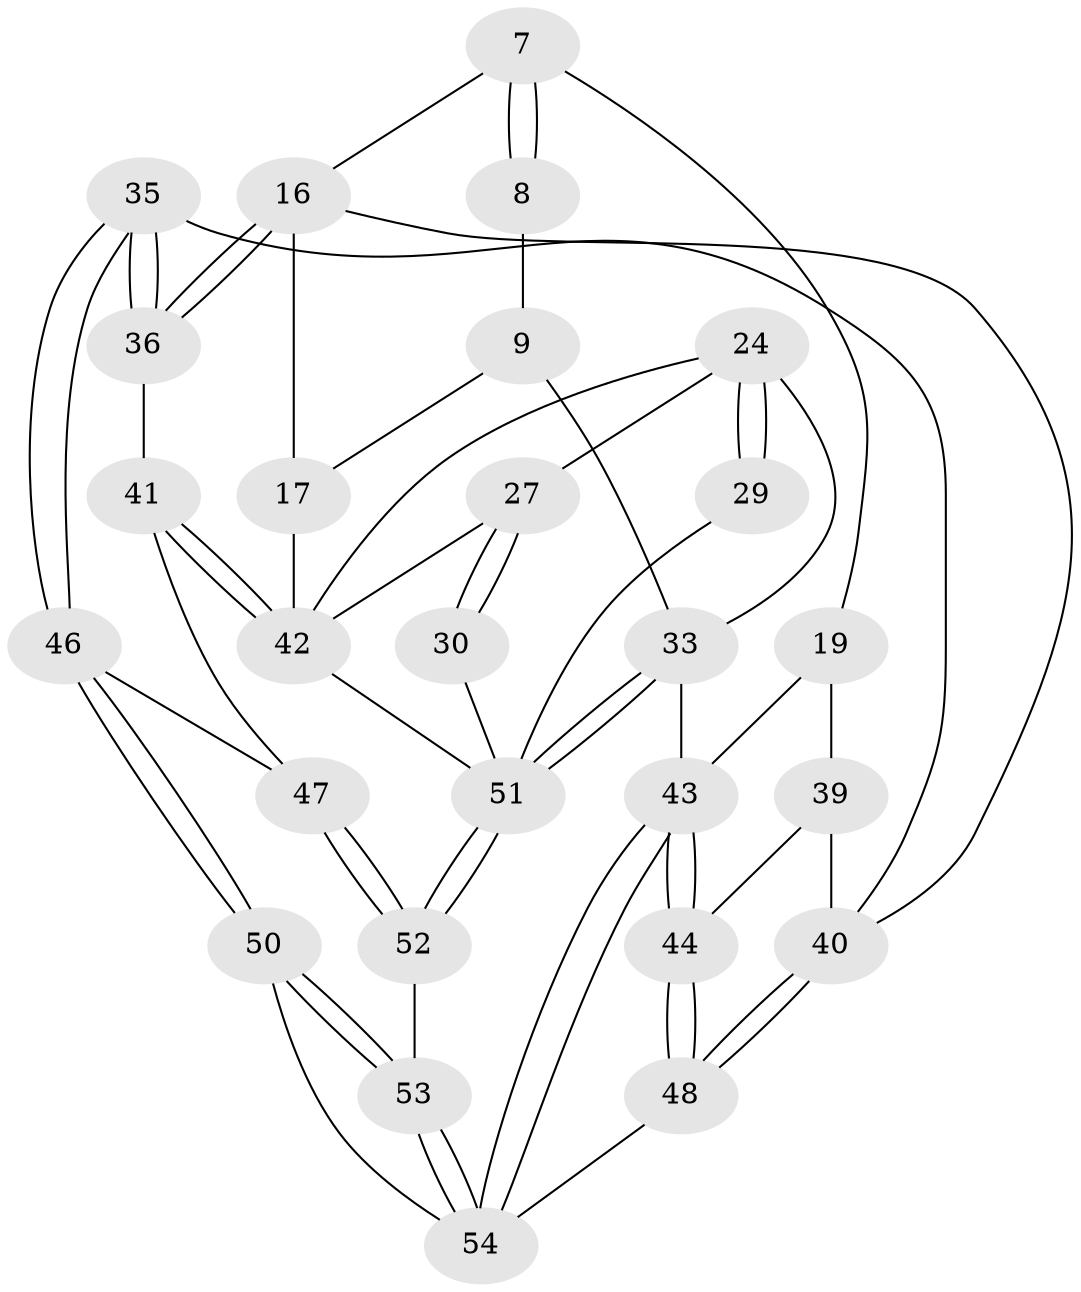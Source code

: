 // original degree distribution, {3: 0.037037037037037035, 5: 0.4444444444444444, 4: 0.2777777777777778, 6: 0.24074074074074073}
// Generated by graph-tools (version 1.1) at 2025/02/03/09/25 05:02:20]
// undirected, 27 vertices, 61 edges
graph export_dot {
graph [start="1"]
  node [color=gray90,style=filled];
  7 [pos="+0.6996139661076206+0.22490488362874547"];
  8 [pos="+0.6674673742417345+0.19214476834161057",super="+5"];
  9 [pos="+0.45545904183589836+0.0892890792754165",super="+4"];
  16 [pos="+0.489510753569093+0.37591326892820903",super="+15"];
  17 [pos="+0.48299358744268595+0.3755526318659766",super="+10"];
  19 [pos="+1+0.25088278557207466",super="+6+18"];
  24 [pos="+0.009332819318211802+0.3353306735259313",super="+13+14"];
  27 [pos="+0.24557961515165394+0.5499894784205266",super="+22+23"];
  29 [pos="+0+0.29952449889957433"];
  30 [pos="+0.20027898525839954+0.5264657168365875"];
  33 [pos="+0+1",super="+3"];
  35 [pos="+0.6349427731799462+0.6397666130773642"];
  36 [pos="+0.6237405641908462+0.6302295308805159"];
  39 [pos="+0.9595478133530336+0.6674554523606079",super="+20+38"];
  40 [pos="+0.7776173461412195+0.6621630812085427",super="+34+21"];
  41 [pos="+0.3415204314435139+0.649343933417371",super="+37"];
  42 [pos="+0.28520927365885085+0.6502195301851013",super="+26+28"];
  43 [pos="+1+1",super="+2"];
  44 [pos="+1+0.8249157792077335"];
  46 [pos="+0.6197584179740693+0.6630375942836382"];
  47 [pos="+0.5912926921644057+0.6824394620423584"];
  48 [pos="+0.7631572076922245+0.8120700843554347"];
  50 [pos="+0.6559658391576983+0.748187052862712"];
  51 [pos="+0.2196858238412853+1",super="+45+32"];
  52 [pos="+0.41478837357804876+0.9970385107611742"];
  53 [pos="+0.5577617474280041+1"];
  54 [pos="+0.6831946381501678+1",super="+49"];
  7 -- 8;
  7 -- 8;
  7 -- 19;
  7 -- 16;
  8 -- 9 [weight=2];
  9 -- 33;
  9 -- 17;
  16 -- 17;
  16 -- 36;
  16 -- 36;
  16 -- 40;
  17 -- 42 [weight=2];
  19 -- 43 [weight=2];
  19 -- 39 [weight=2];
  24 -- 29 [weight=2];
  24 -- 29;
  24 -- 27 [weight=2];
  24 -- 33;
  24 -- 42;
  27 -- 30 [weight=2];
  27 -- 30;
  27 -- 42;
  29 -- 51;
  30 -- 51;
  33 -- 51 [weight=2];
  33 -- 51;
  33 -- 43 [weight=2];
  35 -- 36;
  35 -- 36;
  35 -- 46;
  35 -- 46;
  35 -- 40;
  36 -- 41;
  39 -- 40 [weight=2];
  39 -- 44;
  40 -- 48;
  40 -- 48;
  41 -- 42 [weight=2];
  41 -- 42;
  41 -- 47;
  42 -- 51;
  43 -- 44;
  43 -- 44;
  43 -- 54;
  43 -- 54;
  44 -- 48;
  44 -- 48;
  46 -- 47;
  46 -- 50;
  46 -- 50;
  47 -- 52;
  47 -- 52;
  48 -- 54;
  50 -- 53;
  50 -- 53;
  50 -- 54;
  51 -- 52;
  51 -- 52;
  52 -- 53;
  53 -- 54;
  53 -- 54;
}
